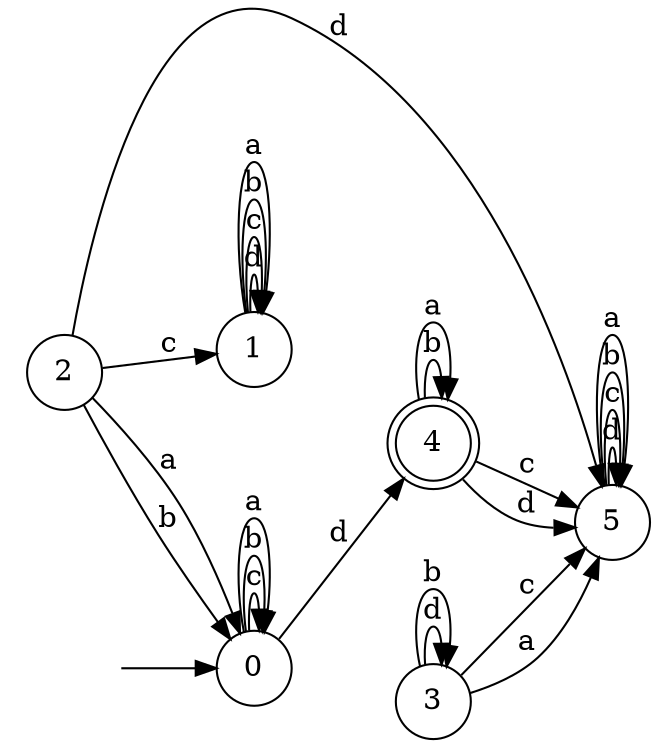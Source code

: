 digraph {
  rankdir=LR;
  0 [label="0", shape = circle];
  0 -> 4 [label="d"];
  0 -> 0 [label="c"];
  0 -> 0 [label="b"];
  0 -> 0 [label="a"];
  1 [label="1", shape = circle];
  1 -> 1 [label="d"];
  1 -> 1 [label="c"];
  1 -> 1 [label="b"];
  1 -> 1 [label="a"];
  2 [label="2", shape = circle];
  2 -> 5 [label="d"];
  2 -> 1 [label="c"];
  2 -> 0 [label="b"];
  2 -> 0 [label="a"];
  3 [label="3", shape = circle];
  3 -> 3 [label="d"];
  3 -> 5 [label="c"];
  3 -> 3 [label="b"];
  3 -> 5 [label="a"];
  4 [label="4", shape = doublecircle];
  4 -> 5 [label="d"];
  4 -> 5 [label="c"];
  4 -> 4 [label="b"];
  4 -> 4 [label="a"];
  5 [label="5", shape = circle];
  5 -> 5 [label="d"];
  5 -> 5 [label="c"];
  5 -> 5 [label="b"];
  5 -> 5 [label="a"];
  6 [label="", shape = plaintext];
  6 -> 0 [label=""];
}

